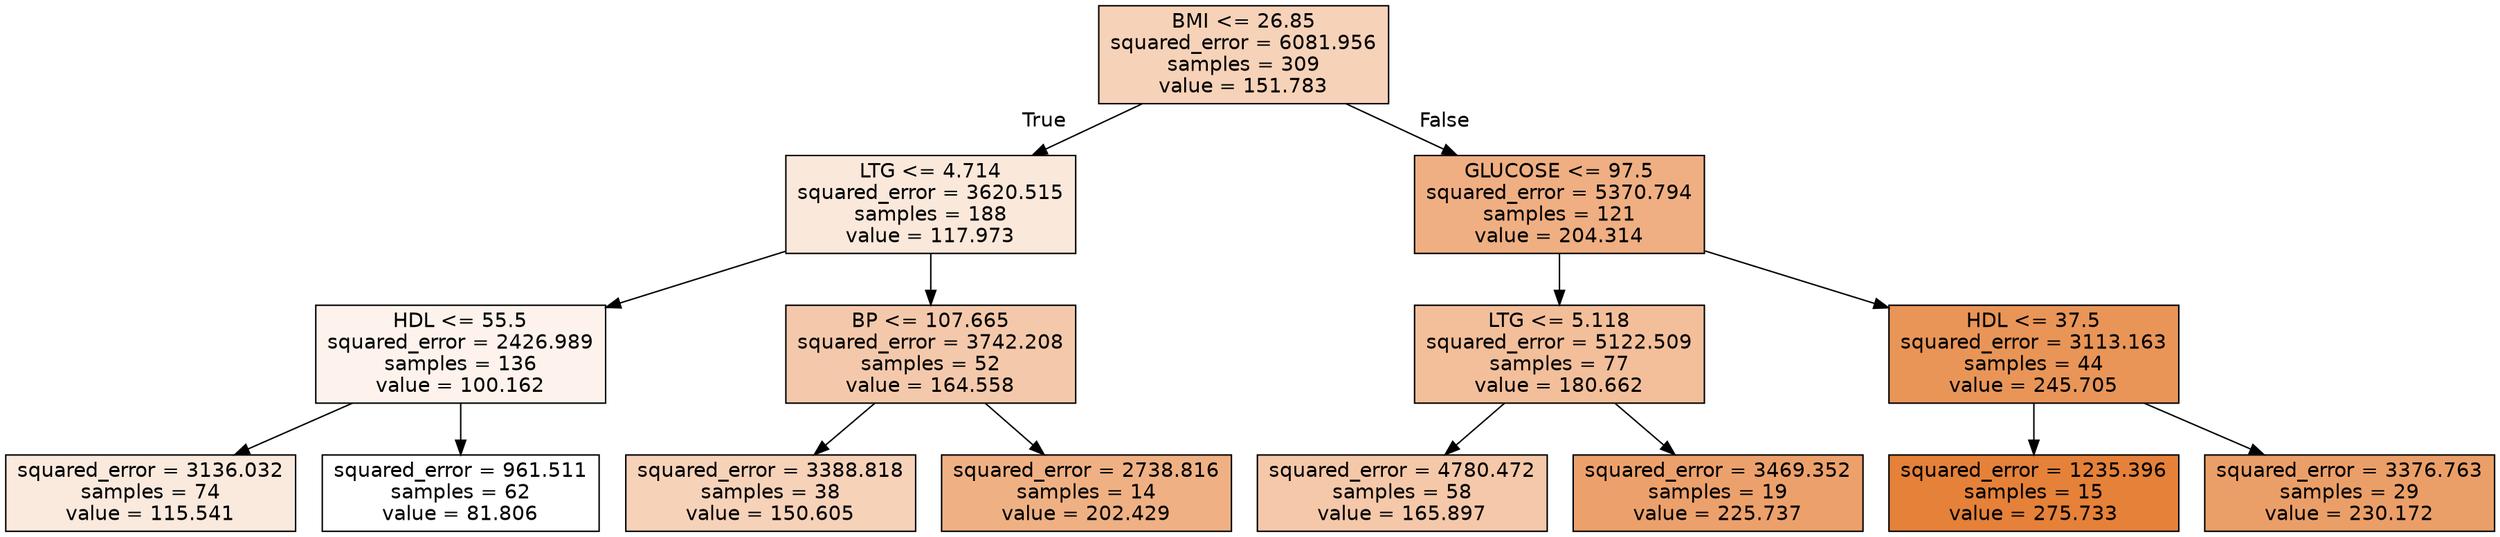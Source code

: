 digraph Tree {
node [shape=box, style="filled", color="black", fontname="helvetica"] ;
edge [fontname="helvetica"] ;
0 [label="BMI <= 26.85\nsquared_error = 6081.956\nsamples = 309\nvalue = 151.783", fillcolor="#f6d2b8"] ;
1 [label="LTG <= 4.714\nsquared_error = 3620.515\nsamples = 188\nvalue = 117.973", fillcolor="#fae8da"] ;
0 -> 1 [labeldistance=2.5, labelangle=45, headlabel="True"] ;
2 [label="HDL <= 55.5\nsquared_error = 2426.989\nsamples = 136\nvalue = 100.162", fillcolor="#fdf3ec"] ;
1 -> 2 ;
3 [label="squared_error = 3136.032\nsamples = 74\nvalue = 115.541", fillcolor="#fae9dd"] ;
2 -> 3 ;
4 [label="squared_error = 961.511\nsamples = 62\nvalue = 81.806", fillcolor="#ffffff"] ;
2 -> 4 ;
5 [label="BP <= 107.665\nsquared_error = 3742.208\nsamples = 52\nvalue = 164.558", fillcolor="#f4c9ab"] ;
1 -> 5 ;
6 [label="squared_error = 3388.818\nsamples = 38\nvalue = 150.605", fillcolor="#f6d2b9"] ;
5 -> 6 ;
7 [label="squared_error = 2738.816\nsamples = 14\nvalue = 202.429", fillcolor="#efb184"] ;
5 -> 7 ;
8 [label="GLUCOSE <= 97.5\nsquared_error = 5370.794\nsamples = 121\nvalue = 204.314", fillcolor="#efaf82"] ;
0 -> 8 [labeldistance=2.5, labelangle=-45, headlabel="False"] ;
9 [label="LTG <= 5.118\nsquared_error = 5122.509\nsamples = 77\nvalue = 180.662", fillcolor="#f2bf9a"] ;
8 -> 9 ;
10 [label="squared_error = 4780.472\nsamples = 58\nvalue = 165.897", fillcolor="#f4c8a9"] ;
9 -> 10 ;
11 [label="squared_error = 3469.352\nsamples = 19\nvalue = 225.737", fillcolor="#eca16c"] ;
9 -> 11 ;
12 [label="HDL <= 37.5\nsquared_error = 3113.163\nsamples = 44\nvalue = 245.705", fillcolor="#e99558"] ;
8 -> 12 ;
13 [label="squared_error = 1235.396\nsamples = 15\nvalue = 275.733", fillcolor="#e58139"] ;
12 -> 13 ;
14 [label="squared_error = 3376.763\nsamples = 29\nvalue = 230.172", fillcolor="#eb9f68"] ;
12 -> 14 ;
}